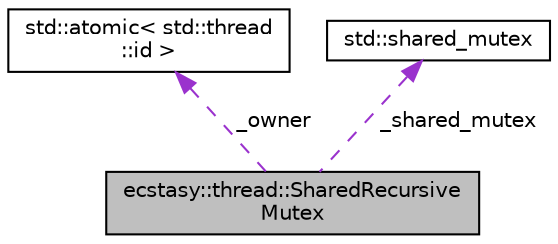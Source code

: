 digraph "ecstasy::thread::SharedRecursiveMutex"
{
 // LATEX_PDF_SIZE
  edge [fontname="Helvetica",fontsize="10",labelfontname="Helvetica",labelfontsize="10"];
  node [fontname="Helvetica",fontsize="10",shape=record];
  Node1 [label="ecstasy::thread::SharedRecursive\lMutex",height=0.2,width=0.4,color="black", fillcolor="grey75", style="filled", fontcolor="black",tooltip="Wrapper for std::shared_mutex allowing recursive locking by the same thread."];
  Node2 -> Node1 [dir="back",color="darkorchid3",fontsize="10",style="dashed",label=" _owner" ,fontname="Helvetica"];
  Node2 [label="std::atomic\< std::thread\l::id \>",height=0.2,width=0.4,color="black", fillcolor="white", style="filled",URL="/home/runner/work/ecstasy/ecstasy/doc/external/cppreference-doxygen-web.tag.xml$cpp/atomic/atomic.html",tooltip=" "];
  Node3 -> Node1 [dir="back",color="darkorchid3",fontsize="10",style="dashed",label=" _shared_mutex" ,fontname="Helvetica"];
  Node3 [label="std::shared_mutex",height=0.2,width=0.4,color="black", fillcolor="white", style="filled",URL="/home/runner/work/ecstasy/ecstasy/doc/external/cppreference-doxygen-web.tag.xml$cpp/thread/shared_mutex.html",tooltip=" "];
}
